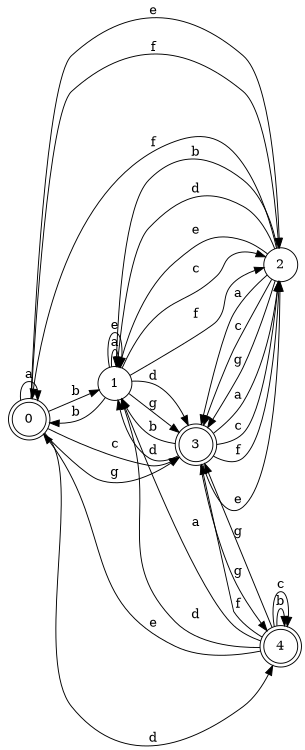 digraph n4_5 {
__start0 [label="" shape="none"];

rankdir=LR;
size="8,5";

s0 [style="rounded,filled", color="black", fillcolor="white" shape="doublecircle", label="0"];
s1 [style="filled", color="black", fillcolor="white" shape="circle", label="1"];
s2 [style="filled", color="black", fillcolor="white" shape="circle", label="2"];
s3 [style="rounded,filled", color="black", fillcolor="white" shape="doublecircle", label="3"];
s4 [style="rounded,filled", color="black", fillcolor="white" shape="doublecircle", label="4"];
s0 -> s0 [label="a"];
s0 -> s1 [label="b"];
s0 -> s3 [label="c"];
s0 -> s4 [label="d"];
s0 -> s2 [label="e"];
s0 -> s2 [label="f"];
s0 -> s3 [label="g"];
s1 -> s1 [label="a"];
s1 -> s0 [label="b"];
s1 -> s2 [label="c"];
s1 -> s3 [label="d"];
s1 -> s1 [label="e"];
s1 -> s2 [label="f"];
s1 -> s3 [label="g"];
s2 -> s3 [label="a"];
s2 -> s1 [label="b"];
s2 -> s3 [label="c"];
s2 -> s1 [label="d"];
s2 -> s1 [label="e"];
s2 -> s0 [label="f"];
s2 -> s3 [label="g"];
s3 -> s2 [label="a"];
s3 -> s1 [label="b"];
s3 -> s2 [label="c"];
s3 -> s1 [label="d"];
s3 -> s2 [label="e"];
s3 -> s2 [label="f"];
s3 -> s4 [label="g"];
s4 -> s1 [label="a"];
s4 -> s4 [label="b"];
s4 -> s4 [label="c"];
s4 -> s1 [label="d"];
s4 -> s0 [label="e"];
s4 -> s3 [label="f"];
s4 -> s3 [label="g"];

}